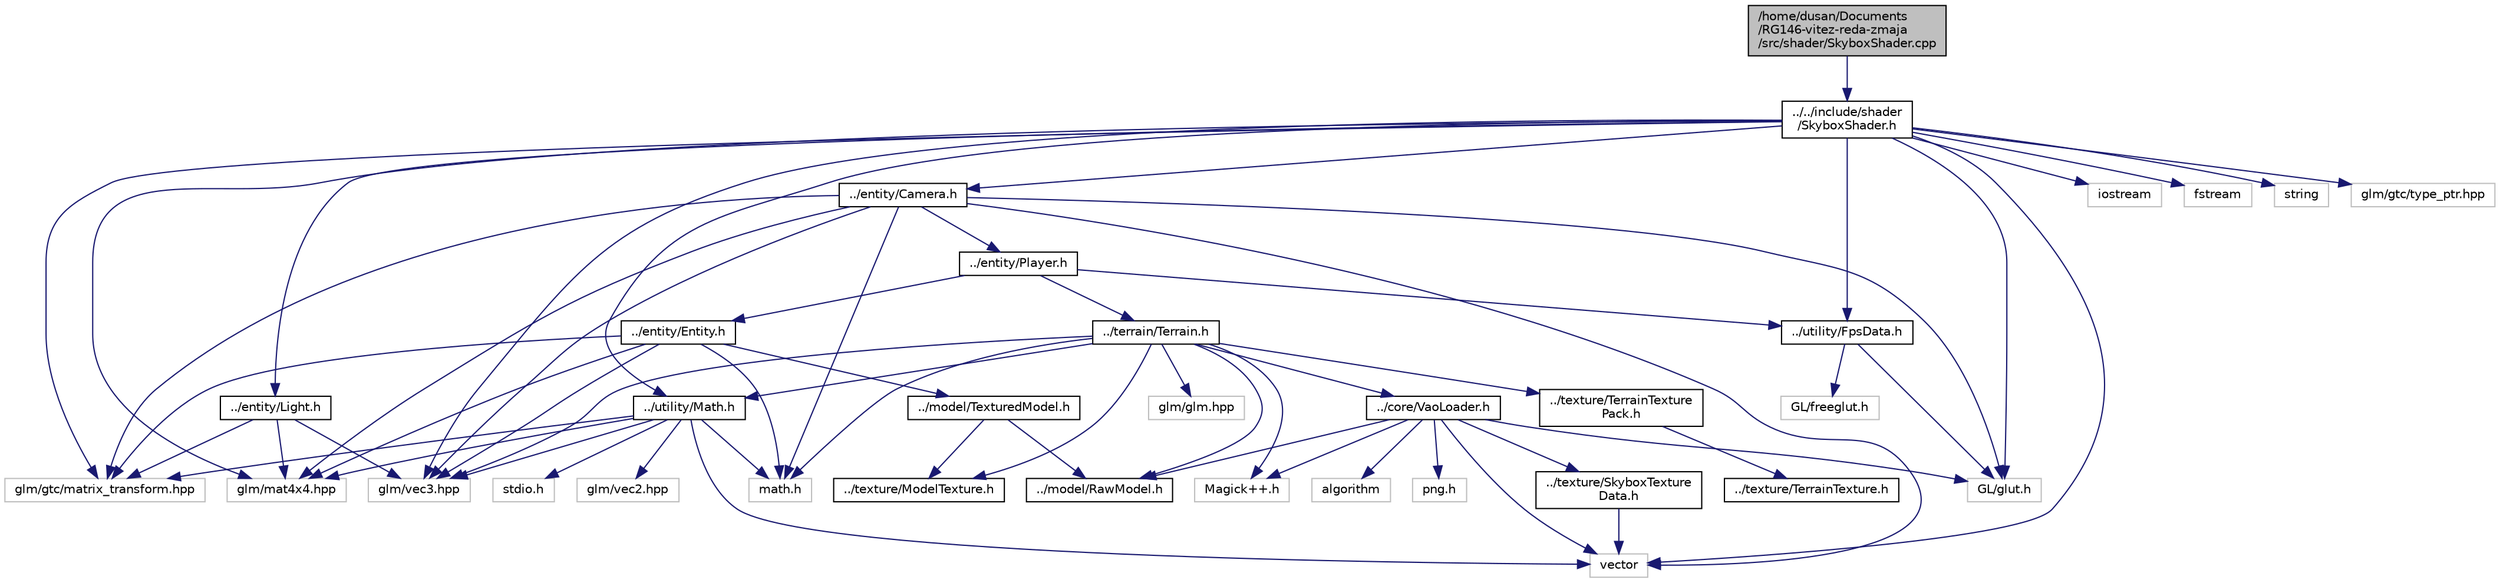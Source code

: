 digraph "/home/dusan/Documents/RG146-vitez-reda-zmaja/src/shader/SkyboxShader.cpp"
{
  edge [fontname="Helvetica",fontsize="10",labelfontname="Helvetica",labelfontsize="10"];
  node [fontname="Helvetica",fontsize="10",shape=record];
  Node0 [label="/home/dusan/Documents\l/RG146-vitez-reda-zmaja\l/src/shader/SkyboxShader.cpp",height=0.2,width=0.4,color="black", fillcolor="grey75", style="filled", fontcolor="black"];
  Node0 -> Node1 [color="midnightblue",fontsize="10",style="solid",fontname="Helvetica"];
  Node1 [label="../../include/shader\l/SkyboxShader.h",height=0.2,width=0.4,color="black", fillcolor="white", style="filled",URL="$SkyboxShader_8h.html",tooltip="Deklaracija klase SkyboxShader. "];
  Node1 -> Node2 [color="midnightblue",fontsize="10",style="solid",fontname="Helvetica"];
  Node2 [label="../utility/Math.h",height=0.2,width=0.4,color="black", fillcolor="white", style="filled",URL="$Math_8h.html"];
  Node2 -> Node3 [color="midnightblue",fontsize="10",style="solid",fontname="Helvetica"];
  Node3 [label="math.h",height=0.2,width=0.4,color="grey75", fillcolor="white", style="filled"];
  Node2 -> Node4 [color="midnightblue",fontsize="10",style="solid",fontname="Helvetica"];
  Node4 [label="stdio.h",height=0.2,width=0.4,color="grey75", fillcolor="white", style="filled"];
  Node2 -> Node5 [color="midnightblue",fontsize="10",style="solid",fontname="Helvetica"];
  Node5 [label="vector",height=0.2,width=0.4,color="grey75", fillcolor="white", style="filled"];
  Node2 -> Node6 [color="midnightblue",fontsize="10",style="solid",fontname="Helvetica"];
  Node6 [label="glm/vec3.hpp",height=0.2,width=0.4,color="grey75", fillcolor="white", style="filled"];
  Node2 -> Node7 [color="midnightblue",fontsize="10",style="solid",fontname="Helvetica"];
  Node7 [label="glm/vec2.hpp",height=0.2,width=0.4,color="grey75", fillcolor="white", style="filled"];
  Node2 -> Node8 [color="midnightblue",fontsize="10",style="solid",fontname="Helvetica"];
  Node8 [label="glm/mat4x4.hpp",height=0.2,width=0.4,color="grey75", fillcolor="white", style="filled"];
  Node2 -> Node9 [color="midnightblue",fontsize="10",style="solid",fontname="Helvetica"];
  Node9 [label="glm/gtc/matrix_transform.hpp",height=0.2,width=0.4,color="grey75", fillcolor="white", style="filled"];
  Node1 -> Node10 [color="midnightblue",fontsize="10",style="solid",fontname="Helvetica"];
  Node10 [label="../entity/Camera.h",height=0.2,width=0.4,color="black", fillcolor="white", style="filled",URL="$Camera_8h.html",tooltip="Deklaracija klase Camera. "];
  Node10 -> Node11 [color="midnightblue",fontsize="10",style="solid",fontname="Helvetica"];
  Node11 [label="../entity/Player.h",height=0.2,width=0.4,color="black", fillcolor="white", style="filled",URL="$Player_8h.html",tooltip="Deklaracija klase Player. "];
  Node11 -> Node12 [color="midnightblue",fontsize="10",style="solid",fontname="Helvetica"];
  Node12 [label="../entity/Entity.h",height=0.2,width=0.4,color="black", fillcolor="white", style="filled",URL="$Entity_8h.html",tooltip="Deklaracija klase Entity. "];
  Node12 -> Node13 [color="midnightblue",fontsize="10",style="solid",fontname="Helvetica"];
  Node13 [label="../model/TexturedModel.h",height=0.2,width=0.4,color="black", fillcolor="white", style="filled",URL="$TexturedModel_8h.html",tooltip="Deklaracija klase TexturedModel. "];
  Node13 -> Node14 [color="midnightblue",fontsize="10",style="solid",fontname="Helvetica"];
  Node14 [label="../model/RawModel.h",height=0.2,width=0.4,color="black", fillcolor="white", style="filled",URL="$RawModel_8h.html",tooltip="Deklaracija klase RawModel. "];
  Node13 -> Node15 [color="midnightblue",fontsize="10",style="solid",fontname="Helvetica"];
  Node15 [label="../texture/ModelTexture.h",height=0.2,width=0.4,color="black", fillcolor="white", style="filled",URL="$ModelTexture_8h.html",tooltip="Deklaracija klase ModelTexture. "];
  Node12 -> Node6 [color="midnightblue",fontsize="10",style="solid",fontname="Helvetica"];
  Node12 -> Node8 [color="midnightblue",fontsize="10",style="solid",fontname="Helvetica"];
  Node12 -> Node9 [color="midnightblue",fontsize="10",style="solid",fontname="Helvetica"];
  Node12 -> Node3 [color="midnightblue",fontsize="10",style="solid",fontname="Helvetica"];
  Node11 -> Node16 [color="midnightblue",fontsize="10",style="solid",fontname="Helvetica"];
  Node16 [label="../terrain/Terrain.h",height=0.2,width=0.4,color="black", fillcolor="white", style="filled",URL="$Terrain_8h.html",tooltip="Deklaracija klase Terrain. "];
  Node16 -> Node14 [color="midnightblue",fontsize="10",style="solid",fontname="Helvetica"];
  Node16 -> Node15 [color="midnightblue",fontsize="10",style="solid",fontname="Helvetica"];
  Node16 -> Node17 [color="midnightblue",fontsize="10",style="solid",fontname="Helvetica"];
  Node17 [label="../texture/TerrainTexture\lPack.h",height=0.2,width=0.4,color="black", fillcolor="white", style="filled",URL="$TerrainTexturePack_8h.html",tooltip="Deklaracija klase TerrainTexturePack. "];
  Node17 -> Node18 [color="midnightblue",fontsize="10",style="solid",fontname="Helvetica"];
  Node18 [label="../texture/TerrainTexture.h",height=0.2,width=0.4,color="black", fillcolor="white", style="filled",URL="$TerrainTexture_8h.html",tooltip="Deklaracija klase TerrainTexture. "];
  Node16 -> Node19 [color="midnightblue",fontsize="10",style="solid",fontname="Helvetica"];
  Node19 [label="../core/VaoLoader.h",height=0.2,width=0.4,color="black", fillcolor="white", style="filled",URL="$VaoLoader_8h.html",tooltip="Deklaracija klase VaoLoader. "];
  Node19 -> Node14 [color="midnightblue",fontsize="10",style="solid",fontname="Helvetica"];
  Node19 -> Node20 [color="midnightblue",fontsize="10",style="solid",fontname="Helvetica"];
  Node20 [label="../texture/SkyboxTexture\lData.h",height=0.2,width=0.4,color="black", fillcolor="white", style="filled",URL="$SkyboxTextureData_8h.html"];
  Node20 -> Node5 [color="midnightblue",fontsize="10",style="solid",fontname="Helvetica"];
  Node19 -> Node21 [color="midnightblue",fontsize="10",style="solid",fontname="Helvetica"];
  Node21 [label="GL/glut.h",height=0.2,width=0.4,color="grey75", fillcolor="white", style="filled"];
  Node19 -> Node22 [color="midnightblue",fontsize="10",style="solid",fontname="Helvetica"];
  Node22 [label="png.h",height=0.2,width=0.4,color="grey75", fillcolor="white", style="filled"];
  Node19 -> Node5 [color="midnightblue",fontsize="10",style="solid",fontname="Helvetica"];
  Node19 -> Node23 [color="midnightblue",fontsize="10",style="solid",fontname="Helvetica"];
  Node23 [label="algorithm",height=0.2,width=0.4,color="grey75", fillcolor="white", style="filled"];
  Node19 -> Node24 [color="midnightblue",fontsize="10",style="solid",fontname="Helvetica"];
  Node24 [label="Magick++.h",height=0.2,width=0.4,color="grey75", fillcolor="white", style="filled"];
  Node16 -> Node2 [color="midnightblue",fontsize="10",style="solid",fontname="Helvetica"];
  Node16 -> Node24 [color="midnightblue",fontsize="10",style="solid",fontname="Helvetica"];
  Node16 -> Node3 [color="midnightblue",fontsize="10",style="solid",fontname="Helvetica"];
  Node16 -> Node6 [color="midnightblue",fontsize="10",style="solid",fontname="Helvetica"];
  Node16 -> Node25 [color="midnightblue",fontsize="10",style="solid",fontname="Helvetica"];
  Node25 [label="glm/glm.hpp",height=0.2,width=0.4,color="grey75", fillcolor="white", style="filled"];
  Node11 -> Node26 [color="midnightblue",fontsize="10",style="solid",fontname="Helvetica"];
  Node26 [label="../utility/FpsData.h",height=0.2,width=0.4,color="black", fillcolor="white", style="filled",URL="$FpsData_8h.html",tooltip="Deklaracija klase FpsData. "];
  Node26 -> Node21 [color="midnightblue",fontsize="10",style="solid",fontname="Helvetica"];
  Node26 -> Node27 [color="midnightblue",fontsize="10",style="solid",fontname="Helvetica"];
  Node27 [label="GL/freeglut.h",height=0.2,width=0.4,color="grey75", fillcolor="white", style="filled"];
  Node10 -> Node5 [color="midnightblue",fontsize="10",style="solid",fontname="Helvetica"];
  Node10 -> Node3 [color="midnightblue",fontsize="10",style="solid",fontname="Helvetica"];
  Node10 -> Node6 [color="midnightblue",fontsize="10",style="solid",fontname="Helvetica"];
  Node10 -> Node8 [color="midnightblue",fontsize="10",style="solid",fontname="Helvetica"];
  Node10 -> Node9 [color="midnightblue",fontsize="10",style="solid",fontname="Helvetica"];
  Node10 -> Node21 [color="midnightblue",fontsize="10",style="solid",fontname="Helvetica"];
  Node1 -> Node28 [color="midnightblue",fontsize="10",style="solid",fontname="Helvetica"];
  Node28 [label="../entity/Light.h",height=0.2,width=0.4,color="black", fillcolor="white", style="filled",URL="$Light_8h.html"];
  Node28 -> Node6 [color="midnightblue",fontsize="10",style="solid",fontname="Helvetica"];
  Node28 -> Node8 [color="midnightblue",fontsize="10",style="solid",fontname="Helvetica"];
  Node28 -> Node9 [color="midnightblue",fontsize="10",style="solid",fontname="Helvetica"];
  Node1 -> Node26 [color="midnightblue",fontsize="10",style="solid",fontname="Helvetica"];
  Node1 -> Node21 [color="midnightblue",fontsize="10",style="solid",fontname="Helvetica"];
  Node1 -> Node29 [color="midnightblue",fontsize="10",style="solid",fontname="Helvetica"];
  Node29 [label="iostream",height=0.2,width=0.4,color="grey75", fillcolor="white", style="filled"];
  Node1 -> Node5 [color="midnightblue",fontsize="10",style="solid",fontname="Helvetica"];
  Node1 -> Node30 [color="midnightblue",fontsize="10",style="solid",fontname="Helvetica"];
  Node30 [label="fstream",height=0.2,width=0.4,color="grey75", fillcolor="white", style="filled"];
  Node1 -> Node31 [color="midnightblue",fontsize="10",style="solid",fontname="Helvetica"];
  Node31 [label="string",height=0.2,width=0.4,color="grey75", fillcolor="white", style="filled"];
  Node1 -> Node6 [color="midnightblue",fontsize="10",style="solid",fontname="Helvetica"];
  Node1 -> Node8 [color="midnightblue",fontsize="10",style="solid",fontname="Helvetica"];
  Node1 -> Node9 [color="midnightblue",fontsize="10",style="solid",fontname="Helvetica"];
  Node1 -> Node32 [color="midnightblue",fontsize="10",style="solid",fontname="Helvetica"];
  Node32 [label="glm/gtc/type_ptr.hpp",height=0.2,width=0.4,color="grey75", fillcolor="white", style="filled"];
}
